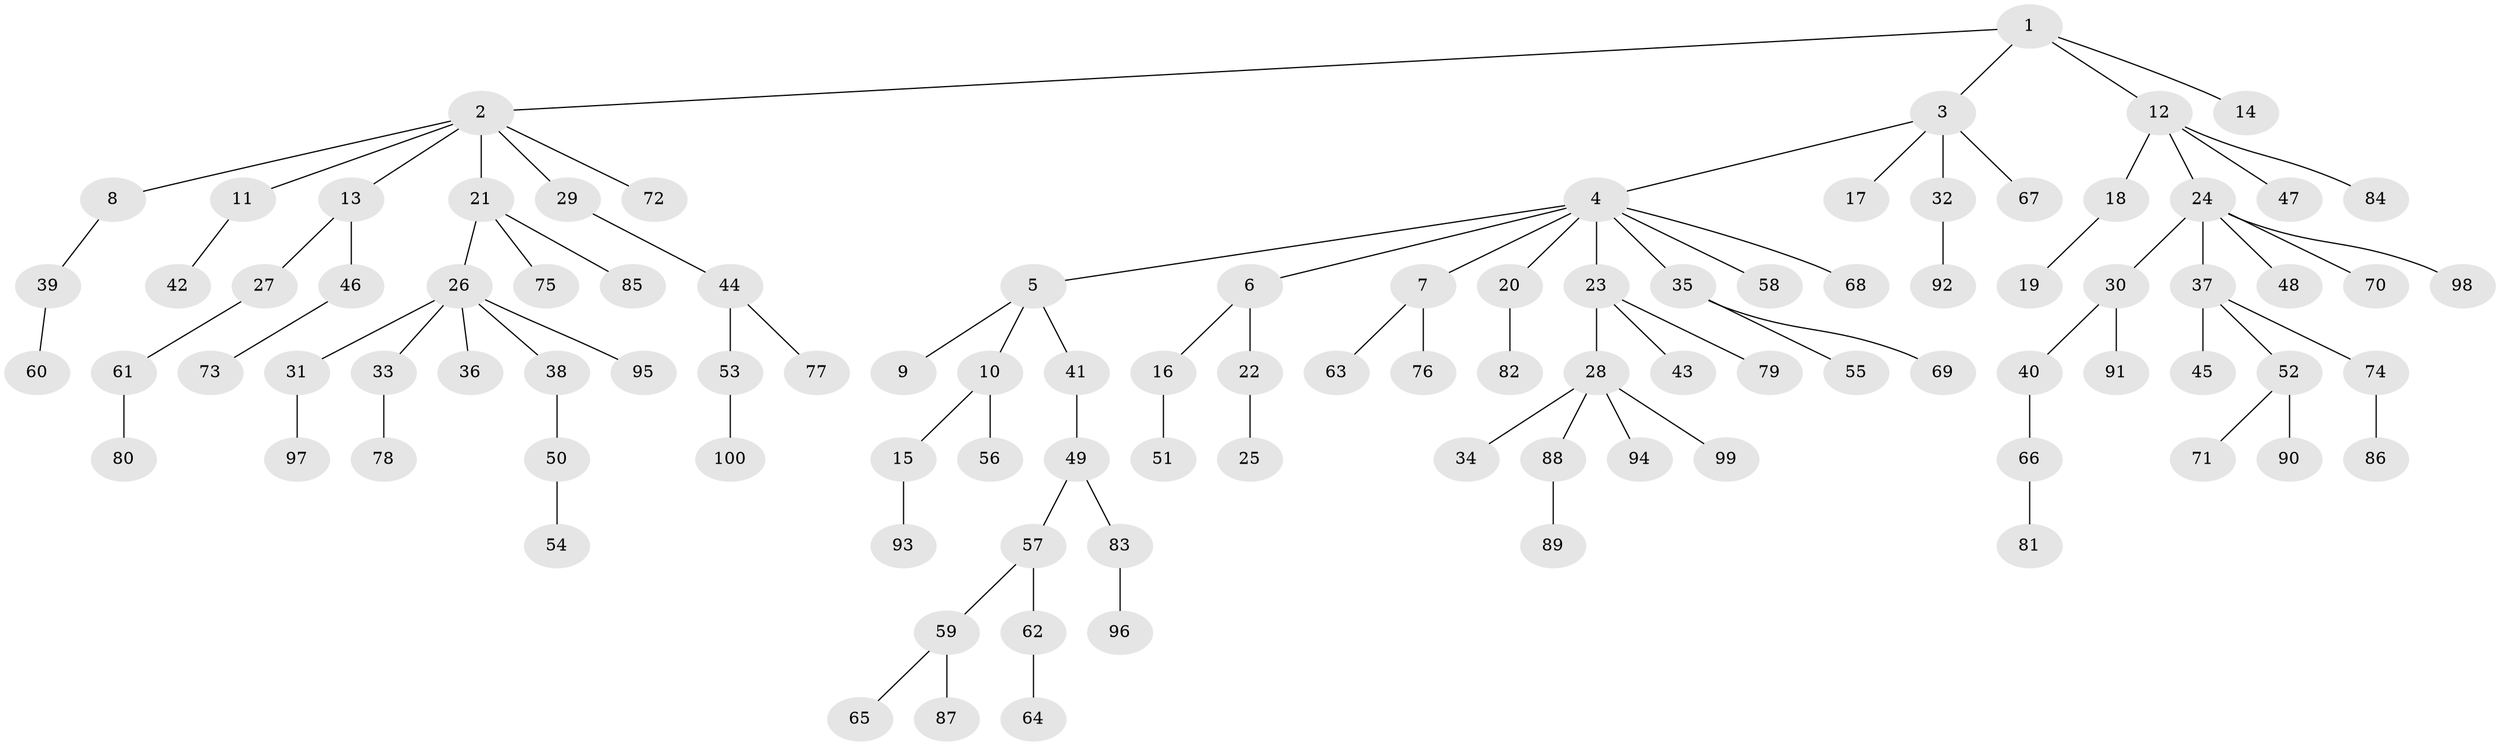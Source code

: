 // Generated by graph-tools (version 1.1) at 2025/11/02/21/25 10:11:10]
// undirected, 100 vertices, 99 edges
graph export_dot {
graph [start="1"]
  node [color=gray90,style=filled];
  1;
  2;
  3;
  4;
  5;
  6;
  7;
  8;
  9;
  10;
  11;
  12;
  13;
  14;
  15;
  16;
  17;
  18;
  19;
  20;
  21;
  22;
  23;
  24;
  25;
  26;
  27;
  28;
  29;
  30;
  31;
  32;
  33;
  34;
  35;
  36;
  37;
  38;
  39;
  40;
  41;
  42;
  43;
  44;
  45;
  46;
  47;
  48;
  49;
  50;
  51;
  52;
  53;
  54;
  55;
  56;
  57;
  58;
  59;
  60;
  61;
  62;
  63;
  64;
  65;
  66;
  67;
  68;
  69;
  70;
  71;
  72;
  73;
  74;
  75;
  76;
  77;
  78;
  79;
  80;
  81;
  82;
  83;
  84;
  85;
  86;
  87;
  88;
  89;
  90;
  91;
  92;
  93;
  94;
  95;
  96;
  97;
  98;
  99;
  100;
  1 -- 2;
  1 -- 3;
  1 -- 12;
  1 -- 14;
  2 -- 8;
  2 -- 11;
  2 -- 13;
  2 -- 21;
  2 -- 29;
  2 -- 72;
  3 -- 4;
  3 -- 17;
  3 -- 32;
  3 -- 67;
  4 -- 5;
  4 -- 6;
  4 -- 7;
  4 -- 20;
  4 -- 23;
  4 -- 35;
  4 -- 58;
  4 -- 68;
  5 -- 9;
  5 -- 10;
  5 -- 41;
  6 -- 16;
  6 -- 22;
  7 -- 63;
  7 -- 76;
  8 -- 39;
  10 -- 15;
  10 -- 56;
  11 -- 42;
  12 -- 18;
  12 -- 24;
  12 -- 47;
  12 -- 84;
  13 -- 27;
  13 -- 46;
  15 -- 93;
  16 -- 51;
  18 -- 19;
  20 -- 82;
  21 -- 26;
  21 -- 75;
  21 -- 85;
  22 -- 25;
  23 -- 28;
  23 -- 43;
  23 -- 79;
  24 -- 30;
  24 -- 37;
  24 -- 48;
  24 -- 70;
  24 -- 98;
  26 -- 31;
  26 -- 33;
  26 -- 36;
  26 -- 38;
  26 -- 95;
  27 -- 61;
  28 -- 34;
  28 -- 88;
  28 -- 94;
  28 -- 99;
  29 -- 44;
  30 -- 40;
  30 -- 91;
  31 -- 97;
  32 -- 92;
  33 -- 78;
  35 -- 55;
  35 -- 69;
  37 -- 45;
  37 -- 52;
  37 -- 74;
  38 -- 50;
  39 -- 60;
  40 -- 66;
  41 -- 49;
  44 -- 53;
  44 -- 77;
  46 -- 73;
  49 -- 57;
  49 -- 83;
  50 -- 54;
  52 -- 71;
  52 -- 90;
  53 -- 100;
  57 -- 59;
  57 -- 62;
  59 -- 65;
  59 -- 87;
  61 -- 80;
  62 -- 64;
  66 -- 81;
  74 -- 86;
  83 -- 96;
  88 -- 89;
}
